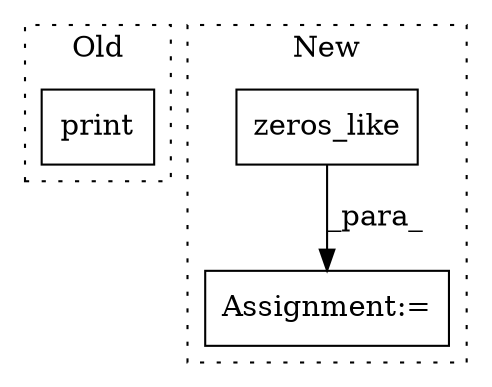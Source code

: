digraph G {
subgraph cluster0 {
1 [label="print" a="32" s="1433,1535" l="6,1" shape="box"];
label = "Old";
style="dotted";
}
subgraph cluster1 {
2 [label="zeros_like" a="32" s="1449,1476" l="11,1" shape="box"];
3 [label="Assignment:=" a="7" s="1442" l="1" shape="box"];
label = "New";
style="dotted";
}
2 -> 3 [label="_para_"];
}
